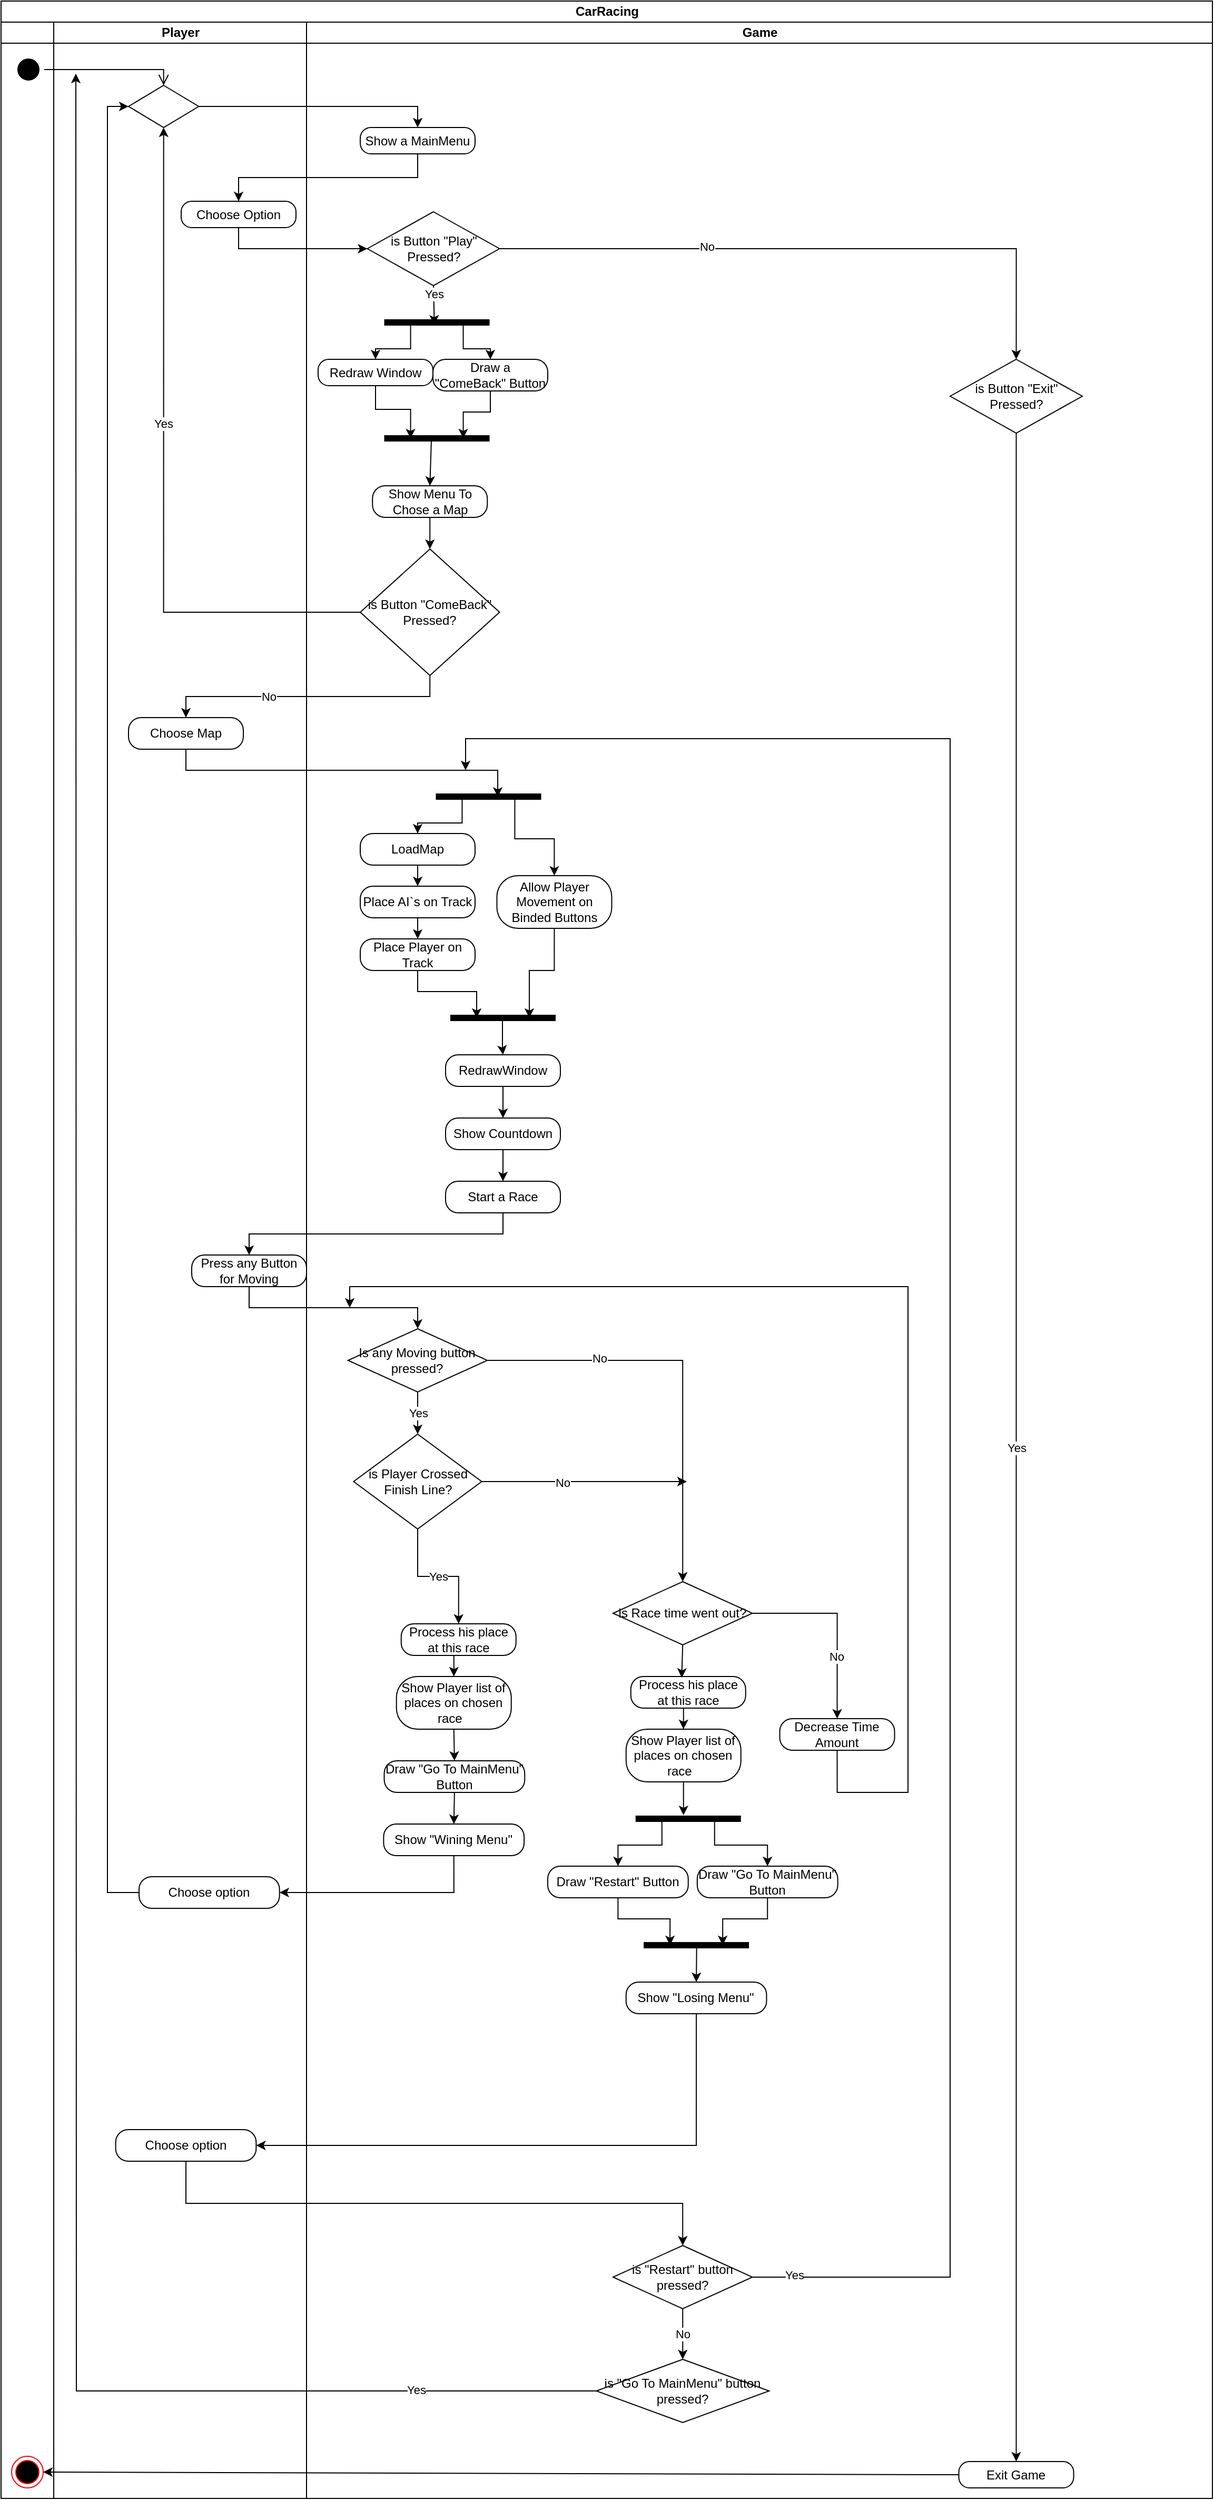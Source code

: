 <mxfile version="22.1.22" type="device">
  <diagram name="Страница — 1" id="J6G2fREbWxx0680CNt4n">
    <mxGraphModel dx="1500" dy="1020" grid="1" gridSize="10" guides="1" tooltips="1" connect="1" arrows="1" fold="1" page="1" pageScale="1" pageWidth="827" pageHeight="1169" math="0" shadow="0">
      <root>
        <mxCell id="0" />
        <mxCell id="1" parent="0" />
        <mxCell id="FTJp6IoLAarafYnfe9E8-1" value="CarRacing" style="swimlane;childLayout=stackLayout;resizeParent=1;resizeParentMax=0;startSize=20;html=1;" vertex="1" parent="1">
          <mxGeometry x="199" y="40" width="1150" height="2370" as="geometry" />
        </mxCell>
        <mxCell id="FTJp6IoLAarafYnfe9E8-5" value="" style="swimlane;startSize=20;" vertex="1" parent="FTJp6IoLAarafYnfe9E8-1">
          <mxGeometry y="20" width="50" height="2350" as="geometry" />
        </mxCell>
        <mxCell id="FTJp6IoLAarafYnfe9E8-6" value="" style="ellipse;html=1;shape=startState;fillColor=#000000;strokeColor=#FFFFFF;" vertex="1" parent="FTJp6IoLAarafYnfe9E8-5">
          <mxGeometry x="11.0" y="30" width="30" height="30" as="geometry" />
        </mxCell>
        <mxCell id="FTJp6IoLAarafYnfe9E8-8" value="" style="ellipse;html=1;shape=endState;fillColor=#000000;strokeColor=#ff0000;" vertex="1" parent="FTJp6IoLAarafYnfe9E8-5">
          <mxGeometry x="10.0" y="2310" width="30" height="30" as="geometry" />
        </mxCell>
        <mxCell id="FTJp6IoLAarafYnfe9E8-2" value="Player" style="swimlane;startSize=20;html=1;" vertex="1" parent="FTJp6IoLAarafYnfe9E8-1">
          <mxGeometry x="50" y="20" width="240" height="2350" as="geometry" />
        </mxCell>
        <mxCell id="FTJp6IoLAarafYnfe9E8-11" value="Choose Option" style="rounded=1;whiteSpace=wrap;html=1;arcSize=40;fontColor=#000000;fillColor=#FFFFFF;strokeColor=#000000;" vertex="1" parent="FTJp6IoLAarafYnfe9E8-2">
          <mxGeometry x="121.0" y="170" width="109" height="25" as="geometry" />
        </mxCell>
        <mxCell id="FTJp6IoLAarafYnfe9E8-26" value="Choose Map" style="rounded=1;whiteSpace=wrap;html=1;arcSize=40;fontColor=#000000;fillColor=#FFFFFF;strokeColor=#000000;" vertex="1" parent="FTJp6IoLAarafYnfe9E8-2">
          <mxGeometry x="71.0" y="660" width="109" height="30" as="geometry" />
        </mxCell>
        <mxCell id="FTJp6IoLAarafYnfe9E8-70" value="Press any Button for Moving" style="rounded=1;whiteSpace=wrap;html=1;arcSize=40;fontColor=#000000;fillColor=#FFFFFF;strokeColor=#000000;" vertex="1" parent="FTJp6IoLAarafYnfe9E8-2">
          <mxGeometry x="131" y="1170" width="109" height="30" as="geometry" />
        </mxCell>
        <mxCell id="FTJp6IoLAarafYnfe9E8-126" style="edgeStyle=orthogonalEdgeStyle;rounded=0;orthogonalLoop=1;jettySize=auto;html=1;exitX=0;exitY=0.5;exitDx=0;exitDy=0;entryX=0;entryY=0.5;entryDx=0;entryDy=0;" edge="1" parent="FTJp6IoLAarafYnfe9E8-2" source="FTJp6IoLAarafYnfe9E8-109" target="FTJp6IoLAarafYnfe9E8-127">
          <mxGeometry relative="1" as="geometry">
            <mxPoint x="31" y="50" as="targetPoint" />
          </mxGeometry>
        </mxCell>
        <mxCell id="FTJp6IoLAarafYnfe9E8-109" value="Choose option" style="rounded=1;whiteSpace=wrap;html=1;arcSize=40;fontColor=#000000;fillColor=#FFFFFF;strokeColor=#000000;" vertex="1" parent="FTJp6IoLAarafYnfe9E8-2">
          <mxGeometry x="81" y="1760" width="133.37" height="30" as="geometry" />
        </mxCell>
        <mxCell id="FTJp6IoLAarafYnfe9E8-127" value="" style="rhombus;whiteSpace=wrap;html=1;fontColor=#000000;fillColor=#FFFFFF;strokeColor=#000000;" vertex="1" parent="FTJp6IoLAarafYnfe9E8-2">
          <mxGeometry x="71" y="60" width="66.69" height="40" as="geometry" />
        </mxCell>
        <mxCell id="FTJp6IoLAarafYnfe9E8-131" value="Choose option" style="rounded=1;whiteSpace=wrap;html=1;arcSize=40;fontColor=#000000;fillColor=#FFFFFF;strokeColor=#000000;" vertex="1" parent="FTJp6IoLAarafYnfe9E8-2">
          <mxGeometry x="58.81" y="2000" width="133.37" height="30" as="geometry" />
        </mxCell>
        <mxCell id="FTJp6IoLAarafYnfe9E8-7" value="" style="edgeStyle=orthogonalEdgeStyle;html=1;verticalAlign=bottom;endArrow=open;endSize=8;strokeColor=#000000;rounded=0;entryX=0.5;entryY=0;entryDx=0;entryDy=0;" edge="1" source="FTJp6IoLAarafYnfe9E8-6" parent="FTJp6IoLAarafYnfe9E8-1" target="FTJp6IoLAarafYnfe9E8-127">
          <mxGeometry relative="1" as="geometry">
            <mxPoint x="121" y="65" as="targetPoint" />
          </mxGeometry>
        </mxCell>
        <mxCell id="FTJp6IoLAarafYnfe9E8-12" style="edgeStyle=orthogonalEdgeStyle;rounded=0;orthogonalLoop=1;jettySize=auto;html=1;exitX=0.5;exitY=1;exitDx=0;exitDy=0;entryX=0.5;entryY=0;entryDx=0;entryDy=0;" edge="1" parent="FTJp6IoLAarafYnfe9E8-1" source="FTJp6IoLAarafYnfe9E8-9" target="FTJp6IoLAarafYnfe9E8-11">
          <mxGeometry relative="1" as="geometry" />
        </mxCell>
        <mxCell id="FTJp6IoLAarafYnfe9E8-13" style="edgeStyle=orthogonalEdgeStyle;rounded=0;orthogonalLoop=1;jettySize=auto;html=1;exitX=0.5;exitY=1;exitDx=0;exitDy=0;" edge="1" parent="FTJp6IoLAarafYnfe9E8-1" source="FTJp6IoLAarafYnfe9E8-11" target="FTJp6IoLAarafYnfe9E8-14">
          <mxGeometry relative="1" as="geometry">
            <mxPoint x="175.484" y="230" as="targetPoint" />
          </mxGeometry>
        </mxCell>
        <mxCell id="FTJp6IoLAarafYnfe9E8-32" value="No" style="edgeStyle=orthogonalEdgeStyle;rounded=0;orthogonalLoop=1;jettySize=auto;html=1;exitX=0.5;exitY=1;exitDx=0;exitDy=0;entryX=0.5;entryY=0;entryDx=0;entryDy=0;" edge="1" parent="FTJp6IoLAarafYnfe9E8-1" source="FTJp6IoLAarafYnfe9E8-31" target="FTJp6IoLAarafYnfe9E8-26">
          <mxGeometry x="0.274" relative="1" as="geometry">
            <mxPoint as="offset" />
          </mxGeometry>
        </mxCell>
        <mxCell id="FTJp6IoLAarafYnfe9E8-45" style="edgeStyle=orthogonalEdgeStyle;rounded=0;orthogonalLoop=1;jettySize=auto;html=1;exitX=0.5;exitY=1;exitDx=0;exitDy=0;entryX=0.588;entryY=0.514;entryDx=0;entryDy=0;entryPerimeter=0;" edge="1" parent="FTJp6IoLAarafYnfe9E8-1" source="FTJp6IoLAarafYnfe9E8-26" target="FTJp6IoLAarafYnfe9E8-57">
          <mxGeometry relative="1" as="geometry">
            <mxPoint x="441" y="750" as="targetPoint" />
          </mxGeometry>
        </mxCell>
        <mxCell id="FTJp6IoLAarafYnfe9E8-69" style="edgeStyle=orthogonalEdgeStyle;rounded=0;orthogonalLoop=1;jettySize=auto;html=1;exitX=0.5;exitY=1;exitDx=0;exitDy=0;entryX=0.5;entryY=0;entryDx=0;entryDy=0;" edge="1" parent="FTJp6IoLAarafYnfe9E8-1" source="FTJp6IoLAarafYnfe9E8-55" target="FTJp6IoLAarafYnfe9E8-70">
          <mxGeometry relative="1" as="geometry">
            <mxPoint x="121.0" y="1190" as="targetPoint" />
          </mxGeometry>
        </mxCell>
        <mxCell id="FTJp6IoLAarafYnfe9E8-71" style="edgeStyle=orthogonalEdgeStyle;rounded=0;orthogonalLoop=1;jettySize=auto;html=1;exitX=0.5;exitY=1;exitDx=0;exitDy=0;entryX=0.5;entryY=0;entryDx=0;entryDy=0;" edge="1" parent="FTJp6IoLAarafYnfe9E8-1" source="FTJp6IoLAarafYnfe9E8-70" target="FTJp6IoLAarafYnfe9E8-72">
          <mxGeometry relative="1" as="geometry">
            <mxPoint x="501" y="1260" as="targetPoint" />
          </mxGeometry>
        </mxCell>
        <mxCell id="FTJp6IoLAarafYnfe9E8-3" value="Game" style="swimlane;startSize=20;html=1;" vertex="1" parent="FTJp6IoLAarafYnfe9E8-1">
          <mxGeometry x="290" y="20" width="860" height="2350" as="geometry" />
        </mxCell>
        <mxCell id="FTJp6IoLAarafYnfe9E8-9" value="Show a MainMenu" style="rounded=1;whiteSpace=wrap;html=1;arcSize=40;fontColor=#000000;fillColor=#FFFFFF;strokeColor=#000000;" vertex="1" parent="FTJp6IoLAarafYnfe9E8-3">
          <mxGeometry x="51" y="100" width="109" height="25" as="geometry" />
        </mxCell>
        <mxCell id="FTJp6IoLAarafYnfe9E8-20" style="edgeStyle=orthogonalEdgeStyle;rounded=0;orthogonalLoop=1;jettySize=auto;html=1;exitX=1;exitY=0.5;exitDx=0;exitDy=0;entryX=0.5;entryY=0;entryDx=0;entryDy=0;" edge="1" parent="FTJp6IoLAarafYnfe9E8-3" source="FTJp6IoLAarafYnfe9E8-14" target="FTJp6IoLAarafYnfe9E8-18">
          <mxGeometry relative="1" as="geometry" />
        </mxCell>
        <mxCell id="FTJp6IoLAarafYnfe9E8-21" value="No" style="edgeLabel;html=1;align=center;verticalAlign=middle;resizable=0;points=[];" vertex="1" connectable="0" parent="FTJp6IoLAarafYnfe9E8-20">
          <mxGeometry x="-0.34" y="2" relative="1" as="geometry">
            <mxPoint as="offset" />
          </mxGeometry>
        </mxCell>
        <mxCell id="FTJp6IoLAarafYnfe9E8-22" style="edgeStyle=orthogonalEdgeStyle;rounded=0;orthogonalLoop=1;jettySize=auto;html=1;exitX=0.5;exitY=1;exitDx=0;exitDy=0;entryX=0.476;entryY=0.708;entryDx=0;entryDy=0;entryPerimeter=0;" edge="1" parent="FTJp6IoLAarafYnfe9E8-3" source="FTJp6IoLAarafYnfe9E8-14" target="FTJp6IoLAarafYnfe9E8-35">
          <mxGeometry relative="1" as="geometry">
            <mxPoint x="123.615" y="300.0" as="targetPoint" />
          </mxGeometry>
        </mxCell>
        <mxCell id="FTJp6IoLAarafYnfe9E8-37" value="Yes" style="edgeLabel;html=1;align=center;verticalAlign=middle;resizable=0;points=[];" vertex="1" connectable="0" parent="FTJp6IoLAarafYnfe9E8-22">
          <mxGeometry x="-0.528" y="-1" relative="1" as="geometry">
            <mxPoint as="offset" />
          </mxGeometry>
        </mxCell>
        <mxCell id="FTJp6IoLAarafYnfe9E8-14" value="is Button &quot;Play&quot; Pressed?" style="rhombus;whiteSpace=wrap;html=1;fontColor=#000000;fillColor=#FFFFFF;strokeColor=#000000;" vertex="1" parent="FTJp6IoLAarafYnfe9E8-3">
          <mxGeometry x="57.74" y="180" width="125.52" height="70" as="geometry" />
        </mxCell>
        <mxCell id="FTJp6IoLAarafYnfe9E8-19" value="Yes" style="edgeStyle=orthogonalEdgeStyle;rounded=0;orthogonalLoop=1;jettySize=auto;html=1;exitX=0.5;exitY=1;exitDx=0;exitDy=0;entryX=0.5;entryY=0;entryDx=0;entryDy=0;" edge="1" parent="FTJp6IoLAarafYnfe9E8-3" source="FTJp6IoLAarafYnfe9E8-18" target="FTJp6IoLAarafYnfe9E8-15">
          <mxGeometry relative="1" as="geometry" />
        </mxCell>
        <mxCell id="FTJp6IoLAarafYnfe9E8-18" value="is Button &quot;Exit&quot; Pressed?" style="rhombus;whiteSpace=wrap;html=1;fontColor=#000000;fillColor=#FFFFFF;strokeColor=#000000;" vertex="1" parent="FTJp6IoLAarafYnfe9E8-3">
          <mxGeometry x="611" y="320" width="125.52" height="70" as="geometry" />
        </mxCell>
        <mxCell id="FTJp6IoLAarafYnfe9E8-23" value="Redraw Window" style="rounded=1;whiteSpace=wrap;html=1;arcSize=40;fontColor=#000000;fillColor=#FFFFFF;strokeColor=#000000;" vertex="1" parent="FTJp6IoLAarafYnfe9E8-3">
          <mxGeometry x="11.0" y="320" width="109" height="25" as="geometry" />
        </mxCell>
        <mxCell id="FTJp6IoLAarafYnfe9E8-24" value="Show Menu To Chose a Map" style="rounded=1;whiteSpace=wrap;html=1;arcSize=40;fontColor=#000000;fillColor=#FFFFFF;strokeColor=#000000;" vertex="1" parent="FTJp6IoLAarafYnfe9E8-3">
          <mxGeometry x="62.63" y="440" width="109" height="30" as="geometry" />
        </mxCell>
        <mxCell id="FTJp6IoLAarafYnfe9E8-27" value="Draw a &quot;ComeBack&quot; Button" style="rounded=1;whiteSpace=wrap;html=1;arcSize=40;fontColor=#000000;fillColor=#FFFFFF;strokeColor=#000000;" vertex="1" parent="FTJp6IoLAarafYnfe9E8-3">
          <mxGeometry x="120" y="320" width="109" height="30" as="geometry" />
        </mxCell>
        <mxCell id="FTJp6IoLAarafYnfe9E8-39" style="edgeStyle=orthogonalEdgeStyle;rounded=0;orthogonalLoop=1;jettySize=auto;html=1;exitX=0.25;exitY=0.5;exitDx=0;exitDy=0;exitPerimeter=0;entryX=0.5;entryY=0;entryDx=0;entryDy=0;" edge="1" parent="FTJp6IoLAarafYnfe9E8-3" source="FTJp6IoLAarafYnfe9E8-35" target="FTJp6IoLAarafYnfe9E8-23">
          <mxGeometry relative="1" as="geometry" />
        </mxCell>
        <mxCell id="FTJp6IoLAarafYnfe9E8-40" style="edgeStyle=orthogonalEdgeStyle;rounded=0;orthogonalLoop=1;jettySize=auto;html=1;exitX=0.75;exitY=0.5;exitDx=0;exitDy=0;exitPerimeter=0;entryX=0.5;entryY=0;entryDx=0;entryDy=0;" edge="1" parent="FTJp6IoLAarafYnfe9E8-3" source="FTJp6IoLAarafYnfe9E8-35" target="FTJp6IoLAarafYnfe9E8-27">
          <mxGeometry relative="1" as="geometry" />
        </mxCell>
        <mxCell id="FTJp6IoLAarafYnfe9E8-35" value="" style="shape=line;html=1;strokeWidth=6;strokeColor=#000000;" vertex="1" parent="FTJp6IoLAarafYnfe9E8-3">
          <mxGeometry x="73.76" y="280" width="100" height="10" as="geometry" />
        </mxCell>
        <mxCell id="FTJp6IoLAarafYnfe9E8-31" value="is Button &quot;ComeBack&quot; Pressed?" style="rhombus;whiteSpace=wrap;html=1;fontColor=#000000;fillColor=#FFFFFF;strokeColor=#000000;" vertex="1" parent="FTJp6IoLAarafYnfe9E8-3">
          <mxGeometry x="51" y="500" width="132.26" height="120" as="geometry" />
        </mxCell>
        <mxCell id="FTJp6IoLAarafYnfe9E8-30" style="edgeStyle=orthogonalEdgeStyle;rounded=0;orthogonalLoop=1;jettySize=auto;html=1;exitX=0.5;exitY=1;exitDx=0;exitDy=0;entryX=0.5;entryY=0;entryDx=0;entryDy=0;" edge="1" parent="FTJp6IoLAarafYnfe9E8-3" source="FTJp6IoLAarafYnfe9E8-24" target="FTJp6IoLAarafYnfe9E8-31">
          <mxGeometry relative="1" as="geometry" />
        </mxCell>
        <mxCell id="FTJp6IoLAarafYnfe9E8-38" value="" style="shape=line;html=1;strokeWidth=6;strokeColor=#000000;" vertex="1" parent="FTJp6IoLAarafYnfe9E8-3">
          <mxGeometry x="73.76" y="390" width="100" height="10" as="geometry" />
        </mxCell>
        <mxCell id="FTJp6IoLAarafYnfe9E8-41" style="edgeStyle=orthogonalEdgeStyle;rounded=0;orthogonalLoop=1;jettySize=auto;html=1;exitX=0.5;exitY=1;exitDx=0;exitDy=0;entryX=0.25;entryY=0.5;entryDx=0;entryDy=0;entryPerimeter=0;" edge="1" parent="FTJp6IoLAarafYnfe9E8-3" source="FTJp6IoLAarafYnfe9E8-23" target="FTJp6IoLAarafYnfe9E8-38">
          <mxGeometry relative="1" as="geometry" />
        </mxCell>
        <mxCell id="FTJp6IoLAarafYnfe9E8-42" style="edgeStyle=orthogonalEdgeStyle;rounded=0;orthogonalLoop=1;jettySize=auto;html=1;exitX=0.5;exitY=1;exitDx=0;exitDy=0;entryX=0.75;entryY=0.5;entryDx=0;entryDy=0;entryPerimeter=0;" edge="1" parent="FTJp6IoLAarafYnfe9E8-3" source="FTJp6IoLAarafYnfe9E8-27" target="FTJp6IoLAarafYnfe9E8-38">
          <mxGeometry relative="1" as="geometry" />
        </mxCell>
        <mxCell id="FTJp6IoLAarafYnfe9E8-44" value="" style="endArrow=classic;html=1;rounded=0;exitX=0.447;exitY=0.8;exitDx=0;exitDy=0;exitPerimeter=0;entryX=0.5;entryY=0;entryDx=0;entryDy=0;" edge="1" parent="FTJp6IoLAarafYnfe9E8-3" source="FTJp6IoLAarafYnfe9E8-38" target="FTJp6IoLAarafYnfe9E8-24">
          <mxGeometry width="50" height="50" relative="1" as="geometry">
            <mxPoint x="61" y="510" as="sourcePoint" />
            <mxPoint x="111" y="460" as="targetPoint" />
          </mxGeometry>
        </mxCell>
        <mxCell id="FTJp6IoLAarafYnfe9E8-48" style="edgeStyle=orthogonalEdgeStyle;rounded=0;orthogonalLoop=1;jettySize=auto;html=1;exitX=0.5;exitY=1;exitDx=0;exitDy=0;entryX=0.5;entryY=0;entryDx=0;entryDy=0;" edge="1" parent="FTJp6IoLAarafYnfe9E8-3" source="FTJp6IoLAarafYnfe9E8-46" target="FTJp6IoLAarafYnfe9E8-49">
          <mxGeometry relative="1" as="geometry" />
        </mxCell>
        <mxCell id="FTJp6IoLAarafYnfe9E8-46" value="LoadMap" style="rounded=1;whiteSpace=wrap;html=1;arcSize=40;fontColor=#000000;fillColor=#FFFFFF;strokeColor=#000000;" vertex="1" parent="FTJp6IoLAarafYnfe9E8-3">
          <mxGeometry x="51.0" y="770" width="109" height="30" as="geometry" />
        </mxCell>
        <mxCell id="FTJp6IoLAarafYnfe9E8-66" style="edgeStyle=orthogonalEdgeStyle;rounded=0;orthogonalLoop=1;jettySize=auto;html=1;exitX=0.5;exitY=1;exitDx=0;exitDy=0;entryX=0.5;entryY=0;entryDx=0;entryDy=0;" edge="1" parent="FTJp6IoLAarafYnfe9E8-3" source="FTJp6IoLAarafYnfe9E8-47" target="FTJp6IoLAarafYnfe9E8-65">
          <mxGeometry relative="1" as="geometry" />
        </mxCell>
        <mxCell id="FTJp6IoLAarafYnfe9E8-47" value="RedrawWindow" style="rounded=1;whiteSpace=wrap;html=1;arcSize=40;fontColor=#000000;fillColor=#FFFFFF;strokeColor=#000000;" vertex="1" parent="FTJp6IoLAarafYnfe9E8-3">
          <mxGeometry x="132.0" y="980" width="109" height="30" as="geometry" />
        </mxCell>
        <mxCell id="FTJp6IoLAarafYnfe9E8-51" style="edgeStyle=orthogonalEdgeStyle;rounded=0;orthogonalLoop=1;jettySize=auto;html=1;exitX=0.5;exitY=1;exitDx=0;exitDy=0;entryX=0.5;entryY=0;entryDx=0;entryDy=0;" edge="1" parent="FTJp6IoLAarafYnfe9E8-3" source="FTJp6IoLAarafYnfe9E8-49" target="FTJp6IoLAarafYnfe9E8-50">
          <mxGeometry relative="1" as="geometry" />
        </mxCell>
        <mxCell id="FTJp6IoLAarafYnfe9E8-49" value="Place AI`s on Track" style="rounded=1;whiteSpace=wrap;html=1;arcSize=40;fontColor=#000000;fillColor=#FFFFFF;strokeColor=#000000;" vertex="1" parent="FTJp6IoLAarafYnfe9E8-3">
          <mxGeometry x="51.0" y="820" width="109" height="30" as="geometry" />
        </mxCell>
        <mxCell id="FTJp6IoLAarafYnfe9E8-50" value="Place Player on Track" style="rounded=1;whiteSpace=wrap;html=1;arcSize=40;fontColor=#000000;fillColor=#FFFFFF;strokeColor=#000000;" vertex="1" parent="FTJp6IoLAarafYnfe9E8-3">
          <mxGeometry x="51.0" y="870" width="109" height="30" as="geometry" />
        </mxCell>
        <mxCell id="FTJp6IoLAarafYnfe9E8-52" value="Allow Player Movement on Binded Buttons" style="rounded=1;whiteSpace=wrap;html=1;arcSize=40;fontColor=#000000;fillColor=#FFFFFF;strokeColor=#000000;" vertex="1" parent="FTJp6IoLAarafYnfe9E8-3">
          <mxGeometry x="180.74" y="810" width="109" height="50" as="geometry" />
        </mxCell>
        <mxCell id="FTJp6IoLAarafYnfe9E8-15" value="Exit Game" style="rounded=1;whiteSpace=wrap;html=1;arcSize=40;fontColor=#000000;fillColor=#FFFFFF;strokeColor=#000000;" vertex="1" parent="FTJp6IoLAarafYnfe9E8-3">
          <mxGeometry x="619.26" y="2315" width="109" height="25" as="geometry" />
        </mxCell>
        <mxCell id="FTJp6IoLAarafYnfe9E8-55" value="Start a Race" style="rounded=1;whiteSpace=wrap;html=1;arcSize=40;fontColor=#000000;fillColor=#FFFFFF;strokeColor=#000000;" vertex="1" parent="FTJp6IoLAarafYnfe9E8-3">
          <mxGeometry x="132" y="1100" width="109" height="30" as="geometry" />
        </mxCell>
        <mxCell id="FTJp6IoLAarafYnfe9E8-60" style="edgeStyle=orthogonalEdgeStyle;rounded=0;orthogonalLoop=1;jettySize=auto;html=1;exitX=0.75;exitY=0.5;exitDx=0;exitDy=0;exitPerimeter=0;entryX=0.5;entryY=0;entryDx=0;entryDy=0;" edge="1" parent="FTJp6IoLAarafYnfe9E8-3" source="FTJp6IoLAarafYnfe9E8-57" target="FTJp6IoLAarafYnfe9E8-52">
          <mxGeometry relative="1" as="geometry" />
        </mxCell>
        <mxCell id="FTJp6IoLAarafYnfe9E8-61" style="edgeStyle=orthogonalEdgeStyle;rounded=0;orthogonalLoop=1;jettySize=auto;html=1;exitX=0.25;exitY=0.5;exitDx=0;exitDy=0;exitPerimeter=0;entryX=0.5;entryY=0;entryDx=0;entryDy=0;" edge="1" parent="FTJp6IoLAarafYnfe9E8-3" source="FTJp6IoLAarafYnfe9E8-57" target="FTJp6IoLAarafYnfe9E8-46">
          <mxGeometry relative="1" as="geometry" />
        </mxCell>
        <mxCell id="FTJp6IoLAarafYnfe9E8-57" value="" style="shape=line;html=1;strokeWidth=6;strokeColor=#000000;" vertex="1" parent="FTJp6IoLAarafYnfe9E8-3">
          <mxGeometry x="122.74" y="730" width="100" height="10" as="geometry" />
        </mxCell>
        <mxCell id="FTJp6IoLAarafYnfe9E8-62" style="edgeStyle=orthogonalEdgeStyle;rounded=0;orthogonalLoop=1;jettySize=auto;html=1;exitX=0.25;exitY=0.5;exitDx=0;exitDy=0;exitPerimeter=0;entryX=0.5;entryY=0;entryDx=0;entryDy=0;" edge="1" parent="FTJp6IoLAarafYnfe9E8-3" source="FTJp6IoLAarafYnfe9E8-58" target="FTJp6IoLAarafYnfe9E8-47">
          <mxGeometry relative="1" as="geometry">
            <Array as="points">
              <mxPoint x="186" y="945" />
              <mxPoint x="186" y="975" />
            </Array>
          </mxGeometry>
        </mxCell>
        <mxCell id="FTJp6IoLAarafYnfe9E8-58" value="" style="shape=line;html=1;strokeWidth=6;strokeColor=#000000;" vertex="1" parent="FTJp6IoLAarafYnfe9E8-3">
          <mxGeometry x="136.5" y="940" width="100" height="10" as="geometry" />
        </mxCell>
        <mxCell id="FTJp6IoLAarafYnfe9E8-63" style="edgeStyle=orthogonalEdgeStyle;rounded=0;orthogonalLoop=1;jettySize=auto;html=1;exitX=0.5;exitY=1;exitDx=0;exitDy=0;entryX=0.75;entryY=0.5;entryDx=0;entryDy=0;entryPerimeter=0;" edge="1" parent="FTJp6IoLAarafYnfe9E8-3" source="FTJp6IoLAarafYnfe9E8-52" target="FTJp6IoLAarafYnfe9E8-58">
          <mxGeometry relative="1" as="geometry" />
        </mxCell>
        <mxCell id="FTJp6IoLAarafYnfe9E8-64" style="edgeStyle=orthogonalEdgeStyle;rounded=0;orthogonalLoop=1;jettySize=auto;html=1;exitX=0.5;exitY=1;exitDx=0;exitDy=0;entryX=0.25;entryY=0.5;entryDx=0;entryDy=0;entryPerimeter=0;" edge="1" parent="FTJp6IoLAarafYnfe9E8-3" source="FTJp6IoLAarafYnfe9E8-50" target="FTJp6IoLAarafYnfe9E8-58">
          <mxGeometry relative="1" as="geometry" />
        </mxCell>
        <mxCell id="FTJp6IoLAarafYnfe9E8-67" style="edgeStyle=orthogonalEdgeStyle;rounded=0;orthogonalLoop=1;jettySize=auto;html=1;exitX=0.5;exitY=1;exitDx=0;exitDy=0;entryX=0.5;entryY=0;entryDx=0;entryDy=0;" edge="1" parent="FTJp6IoLAarafYnfe9E8-3" source="FTJp6IoLAarafYnfe9E8-65" target="FTJp6IoLAarafYnfe9E8-55">
          <mxGeometry relative="1" as="geometry" />
        </mxCell>
        <mxCell id="FTJp6IoLAarafYnfe9E8-65" value="Show Countdown" style="rounded=1;whiteSpace=wrap;html=1;arcSize=40;fontColor=#000000;fillColor=#FFFFFF;strokeColor=#000000;" vertex="1" parent="FTJp6IoLAarafYnfe9E8-3">
          <mxGeometry x="132.0" y="1040" width="109" height="30" as="geometry" />
        </mxCell>
        <mxCell id="FTJp6IoLAarafYnfe9E8-73" style="edgeStyle=orthogonalEdgeStyle;rounded=0;orthogonalLoop=1;jettySize=auto;html=1;exitX=1;exitY=0.5;exitDx=0;exitDy=0;entryX=0.5;entryY=0;entryDx=0;entryDy=0;" edge="1" parent="FTJp6IoLAarafYnfe9E8-3" source="FTJp6IoLAarafYnfe9E8-72" target="FTJp6IoLAarafYnfe9E8-74">
          <mxGeometry relative="1" as="geometry">
            <mxPoint x="311" y="1310" as="targetPoint" />
          </mxGeometry>
        </mxCell>
        <mxCell id="FTJp6IoLAarafYnfe9E8-80" value="No" style="edgeLabel;html=1;align=center;verticalAlign=middle;resizable=0;points=[];" vertex="1" connectable="0" parent="FTJp6IoLAarafYnfe9E8-73">
          <mxGeometry x="-0.462" y="2" relative="1" as="geometry">
            <mxPoint as="offset" />
          </mxGeometry>
        </mxCell>
        <mxCell id="FTJp6IoLAarafYnfe9E8-82" value="Yes" style="edgeStyle=orthogonalEdgeStyle;rounded=0;orthogonalLoop=1;jettySize=auto;html=1;exitX=0.5;exitY=1;exitDx=0;exitDy=0;entryX=0.5;entryY=0;entryDx=0;entryDy=0;" edge="1" parent="FTJp6IoLAarafYnfe9E8-3" source="FTJp6IoLAarafYnfe9E8-72" target="FTJp6IoLAarafYnfe9E8-81">
          <mxGeometry relative="1" as="geometry" />
        </mxCell>
        <mxCell id="FTJp6IoLAarafYnfe9E8-72" value="Is any Moving button pressed?" style="rhombus;whiteSpace=wrap;html=1;fontColor=#000000;fillColor=#FFFFFF;strokeColor=#000000;" vertex="1" parent="FTJp6IoLAarafYnfe9E8-3">
          <mxGeometry x="39.37" y="1240" width="132.26" height="60" as="geometry" />
        </mxCell>
        <mxCell id="FTJp6IoLAarafYnfe9E8-75" style="edgeStyle=orthogonalEdgeStyle;rounded=0;orthogonalLoop=1;jettySize=auto;html=1;exitX=1;exitY=0.5;exitDx=0;exitDy=0;entryX=0.5;entryY=0;entryDx=0;entryDy=0;" edge="1" parent="FTJp6IoLAarafYnfe9E8-3" source="FTJp6IoLAarafYnfe9E8-74" target="FTJp6IoLAarafYnfe9E8-68">
          <mxGeometry relative="1" as="geometry" />
        </mxCell>
        <mxCell id="FTJp6IoLAarafYnfe9E8-77" value="No" style="edgeLabel;html=1;align=center;verticalAlign=middle;resizable=0;points=[];" vertex="1" connectable="0" parent="FTJp6IoLAarafYnfe9E8-75">
          <mxGeometry x="0.344" y="-1" relative="1" as="geometry">
            <mxPoint as="offset" />
          </mxGeometry>
        </mxCell>
        <mxCell id="FTJp6IoLAarafYnfe9E8-74" value="is Race time went out?" style="rhombus;whiteSpace=wrap;html=1;fontColor=#000000;fillColor=#FFFFFF;strokeColor=#000000;" vertex="1" parent="FTJp6IoLAarafYnfe9E8-3">
          <mxGeometry x="291" y="1480" width="132.26" height="60" as="geometry" />
        </mxCell>
        <mxCell id="FTJp6IoLAarafYnfe9E8-76" style="edgeStyle=orthogonalEdgeStyle;rounded=0;orthogonalLoop=1;jettySize=auto;html=1;exitX=0.5;exitY=1;exitDx=0;exitDy=0;" edge="1" parent="FTJp6IoLAarafYnfe9E8-3" source="FTJp6IoLAarafYnfe9E8-68">
          <mxGeometry relative="1" as="geometry">
            <mxPoint x="41" y="1220" as="targetPoint" />
            <Array as="points">
              <mxPoint x="504" y="1680" />
              <mxPoint x="571" y="1680" />
              <mxPoint x="571" y="1200" />
              <mxPoint x="41" y="1200" />
            </Array>
          </mxGeometry>
        </mxCell>
        <mxCell id="FTJp6IoLAarafYnfe9E8-68" value="Decrease Time Amount" style="rounded=1;whiteSpace=wrap;html=1;arcSize=40;fontColor=#000000;fillColor=#FFFFFF;strokeColor=#000000;" vertex="1" parent="FTJp6IoLAarafYnfe9E8-3">
          <mxGeometry x="449.26" y="1610" width="109" height="30" as="geometry" />
        </mxCell>
        <mxCell id="FTJp6IoLAarafYnfe9E8-78" value="Show &quot;Losing Menu&quot;" style="rounded=1;whiteSpace=wrap;html=1;arcSize=40;fontColor=#000000;fillColor=#FFFFFF;strokeColor=#000000;" vertex="1" parent="FTJp6IoLAarafYnfe9E8-3">
          <mxGeometry x="303.36" y="1860" width="133.37" height="30" as="geometry" />
        </mxCell>
        <mxCell id="FTJp6IoLAarafYnfe9E8-83" style="edgeStyle=orthogonalEdgeStyle;rounded=0;orthogonalLoop=1;jettySize=auto;html=1;exitX=1;exitY=0.5;exitDx=0;exitDy=0;" edge="1" parent="FTJp6IoLAarafYnfe9E8-3" source="FTJp6IoLAarafYnfe9E8-81">
          <mxGeometry relative="1" as="geometry">
            <mxPoint x="361" y="1385" as="targetPoint" />
          </mxGeometry>
        </mxCell>
        <mxCell id="FTJp6IoLAarafYnfe9E8-84" value="No" style="edgeLabel;html=1;align=center;verticalAlign=middle;resizable=0;points=[];" vertex="1" connectable="0" parent="FTJp6IoLAarafYnfe9E8-83">
          <mxGeometry x="-0.22" y="-1" relative="1" as="geometry">
            <mxPoint as="offset" />
          </mxGeometry>
        </mxCell>
        <mxCell id="FTJp6IoLAarafYnfe9E8-86" value="Yes" style="edgeStyle=orthogonalEdgeStyle;rounded=0;orthogonalLoop=1;jettySize=auto;html=1;exitX=0.5;exitY=1;exitDx=0;exitDy=0;entryX=0.5;entryY=0;entryDx=0;entryDy=0;" edge="1" parent="FTJp6IoLAarafYnfe9E8-3" source="FTJp6IoLAarafYnfe9E8-81" target="FTJp6IoLAarafYnfe9E8-85">
          <mxGeometry relative="1" as="geometry" />
        </mxCell>
        <mxCell id="FTJp6IoLAarafYnfe9E8-81" value="is Player Crossed Finish Line?" style="rhombus;whiteSpace=wrap;html=1;fontColor=#000000;fillColor=#FFFFFF;strokeColor=#000000;" vertex="1" parent="FTJp6IoLAarafYnfe9E8-3">
          <mxGeometry x="44.69" y="1340" width="121.63" height="90" as="geometry" />
        </mxCell>
        <mxCell id="FTJp6IoLAarafYnfe9E8-100" style="edgeStyle=orthogonalEdgeStyle;rounded=0;orthogonalLoop=1;jettySize=auto;html=1;exitX=0.5;exitY=1;exitDx=0;exitDy=0;entryX=0.5;entryY=0;entryDx=0;entryDy=0;" edge="1" parent="FTJp6IoLAarafYnfe9E8-3" source="FTJp6IoLAarafYnfe9E8-85" target="FTJp6IoLAarafYnfe9E8-98">
          <mxGeometry relative="1" as="geometry" />
        </mxCell>
        <mxCell id="FTJp6IoLAarafYnfe9E8-85" value="Process his place at this race" style="rounded=1;whiteSpace=wrap;html=1;arcSize=40;fontColor=#000000;fillColor=#FFFFFF;strokeColor=#000000;" vertex="1" parent="FTJp6IoLAarafYnfe9E8-3">
          <mxGeometry x="89.87" y="1520" width="109" height="30" as="geometry" />
        </mxCell>
        <mxCell id="FTJp6IoLAarafYnfe9E8-125" style="edgeStyle=orthogonalEdgeStyle;rounded=0;orthogonalLoop=1;jettySize=auto;html=1;exitX=0.5;exitY=1;exitDx=0;exitDy=0;entryX=0.5;entryY=0;entryDx=0;entryDy=0;" edge="1" parent="FTJp6IoLAarafYnfe9E8-3" source="FTJp6IoLAarafYnfe9E8-96" target="FTJp6IoLAarafYnfe9E8-107">
          <mxGeometry relative="1" as="geometry" />
        </mxCell>
        <mxCell id="FTJp6IoLAarafYnfe9E8-96" value="Draw &quot;Go To MainMenu&quot; Button" style="rounded=1;whiteSpace=wrap;html=1;arcSize=40;fontColor=#000000;fillColor=#FFFFFF;strokeColor=#000000;" vertex="1" parent="FTJp6IoLAarafYnfe9E8-3">
          <mxGeometry x="73.76" y="1650" width="133.37" height="30" as="geometry" />
        </mxCell>
        <mxCell id="FTJp6IoLAarafYnfe9E8-124" style="edgeStyle=orthogonalEdgeStyle;rounded=0;orthogonalLoop=1;jettySize=auto;html=1;exitX=0.5;exitY=1;exitDx=0;exitDy=0;entryX=0.5;entryY=0;entryDx=0;entryDy=0;" edge="1" parent="FTJp6IoLAarafYnfe9E8-3" source="FTJp6IoLAarafYnfe9E8-98" target="FTJp6IoLAarafYnfe9E8-96">
          <mxGeometry relative="1" as="geometry" />
        </mxCell>
        <mxCell id="FTJp6IoLAarafYnfe9E8-98" value="Show Player list of places on chosen race&amp;nbsp;&amp;nbsp;" style="rounded=1;whiteSpace=wrap;html=1;arcSize=40;fontColor=#000000;fillColor=#FFFFFF;strokeColor=#000000;" vertex="1" parent="FTJp6IoLAarafYnfe9E8-3">
          <mxGeometry x="85.37" y="1570" width="109" height="50" as="geometry" />
        </mxCell>
        <mxCell id="FTJp6IoLAarafYnfe9E8-107" value="Show &quot;Wining Menu&quot;" style="rounded=1;whiteSpace=wrap;html=1;arcSize=40;fontColor=#000000;fillColor=#FFFFFF;strokeColor=#000000;" vertex="1" parent="FTJp6IoLAarafYnfe9E8-3">
          <mxGeometry x="73.18" y="1710" width="133.37" height="30" as="geometry" />
        </mxCell>
        <mxCell id="FTJp6IoLAarafYnfe9E8-112" value="Process his place at this race" style="rounded=1;whiteSpace=wrap;html=1;arcSize=40;fontColor=#000000;fillColor=#FFFFFF;strokeColor=#000000;" vertex="1" parent="FTJp6IoLAarafYnfe9E8-3">
          <mxGeometry x="307.87" y="1570" width="109" height="30" as="geometry" />
        </mxCell>
        <mxCell id="FTJp6IoLAarafYnfe9E8-115" value="" style="shape=line;html=1;strokeWidth=6;strokeColor=#000000;" vertex="1" parent="FTJp6IoLAarafYnfe9E8-3">
          <mxGeometry x="312.37" y="1700" width="100" height="10" as="geometry" />
        </mxCell>
        <mxCell id="FTJp6IoLAarafYnfe9E8-116" value="" style="shape=line;html=1;strokeWidth=6;strokeColor=#000000;" vertex="1" parent="FTJp6IoLAarafYnfe9E8-3">
          <mxGeometry x="320.05" y="1820" width="100" height="10" as="geometry" />
        </mxCell>
        <mxCell id="FTJp6IoLAarafYnfe9E8-117" value="Draw &quot;Go To MainMenu&quot; Button" style="rounded=1;whiteSpace=wrap;html=1;arcSize=40;fontColor=#000000;fillColor=#FFFFFF;strokeColor=#000000;" vertex="1" parent="FTJp6IoLAarafYnfe9E8-3">
          <mxGeometry x="370.93" y="1750" width="133.37" height="30" as="geometry" />
        </mxCell>
        <mxCell id="FTJp6IoLAarafYnfe9E8-114" style="edgeStyle=orthogonalEdgeStyle;rounded=0;orthogonalLoop=1;jettySize=auto;html=1;exitX=0.75;exitY=0.5;exitDx=0;exitDy=0;exitPerimeter=0;entryX=0.5;entryY=0;entryDx=0;entryDy=0;" edge="1" parent="FTJp6IoLAarafYnfe9E8-3" source="FTJp6IoLAarafYnfe9E8-115" target="FTJp6IoLAarafYnfe9E8-117">
          <mxGeometry relative="1" as="geometry" />
        </mxCell>
        <mxCell id="FTJp6IoLAarafYnfe9E8-118" value="Draw &quot;Restart&quot; Button" style="rounded=1;whiteSpace=wrap;html=1;arcSize=40;fontColor=#000000;fillColor=#FFFFFF;strokeColor=#000000;" vertex="1" parent="FTJp6IoLAarafYnfe9E8-3">
          <mxGeometry x="229" y="1750" width="133.37" height="30" as="geometry" />
        </mxCell>
        <mxCell id="FTJp6IoLAarafYnfe9E8-119" value="Show Player list of places on chosen race&amp;nbsp;&amp;nbsp;" style="rounded=1;whiteSpace=wrap;html=1;arcSize=40;fontColor=#000000;fillColor=#FFFFFF;strokeColor=#000000;" vertex="1" parent="FTJp6IoLAarafYnfe9E8-3">
          <mxGeometry x="303.37" y="1620" width="109" height="50" as="geometry" />
        </mxCell>
        <mxCell id="FTJp6IoLAarafYnfe9E8-120" style="edgeStyle=orthogonalEdgeStyle;rounded=0;orthogonalLoop=1;jettySize=auto;html=1;exitX=0.5;exitY=1;exitDx=0;exitDy=0;entryX=0.455;entryY=0.167;entryDx=0;entryDy=0;entryPerimeter=0;" edge="1" parent="FTJp6IoLAarafYnfe9E8-3" source="FTJp6IoLAarafYnfe9E8-119" target="FTJp6IoLAarafYnfe9E8-115">
          <mxGeometry relative="1" as="geometry" />
        </mxCell>
        <mxCell id="FTJp6IoLAarafYnfe9E8-113" style="edgeStyle=orthogonalEdgeStyle;rounded=0;orthogonalLoop=1;jettySize=auto;html=1;exitX=0.25;exitY=0.5;exitDx=0;exitDy=0;exitPerimeter=0;entryX=0.5;entryY=0;entryDx=0;entryDy=0;" edge="1" parent="FTJp6IoLAarafYnfe9E8-3" source="FTJp6IoLAarafYnfe9E8-115" target="FTJp6IoLAarafYnfe9E8-118">
          <mxGeometry relative="1" as="geometry" />
        </mxCell>
        <mxCell id="FTJp6IoLAarafYnfe9E8-121" style="edgeStyle=orthogonalEdgeStyle;rounded=0;orthogonalLoop=1;jettySize=auto;html=1;exitX=0.5;exitY=1;exitDx=0;exitDy=0;entryX=0.25;entryY=0.5;entryDx=0;entryDy=0;entryPerimeter=0;" edge="1" parent="FTJp6IoLAarafYnfe9E8-3" source="FTJp6IoLAarafYnfe9E8-118" target="FTJp6IoLAarafYnfe9E8-116">
          <mxGeometry relative="1" as="geometry" />
        </mxCell>
        <mxCell id="FTJp6IoLAarafYnfe9E8-111" style="edgeStyle=orthogonalEdgeStyle;rounded=0;orthogonalLoop=1;jettySize=auto;html=1;exitX=0.5;exitY=1;exitDx=0;exitDy=0;entryX=0.5;entryY=0;entryDx=0;entryDy=0;" edge="1" parent="FTJp6IoLAarafYnfe9E8-3" source="FTJp6IoLAarafYnfe9E8-112" target="FTJp6IoLAarafYnfe9E8-119">
          <mxGeometry relative="1" as="geometry" />
        </mxCell>
        <mxCell id="FTJp6IoLAarafYnfe9E8-122" style="edgeStyle=orthogonalEdgeStyle;rounded=0;orthogonalLoop=1;jettySize=auto;html=1;exitX=0.5;exitY=1;exitDx=0;exitDy=0;entryX=0.75;entryY=0.5;entryDx=0;entryDy=0;entryPerimeter=0;" edge="1" parent="FTJp6IoLAarafYnfe9E8-3" source="FTJp6IoLAarafYnfe9E8-117" target="FTJp6IoLAarafYnfe9E8-116">
          <mxGeometry relative="1" as="geometry" />
        </mxCell>
        <mxCell id="FTJp6IoLAarafYnfe9E8-123" value="" style="endArrow=classic;html=1;rounded=0;exitX=0.503;exitY=0.663;exitDx=0;exitDy=0;exitPerimeter=0;entryX=0.5;entryY=0;entryDx=0;entryDy=0;" edge="1" parent="FTJp6IoLAarafYnfe9E8-3" source="FTJp6IoLAarafYnfe9E8-116" target="FTJp6IoLAarafYnfe9E8-78">
          <mxGeometry width="50" height="50" relative="1" as="geometry">
            <mxPoint x="374.77" y="1837" as="sourcePoint" />
            <mxPoint x="374.77" y="1880" as="targetPoint" />
          </mxGeometry>
        </mxCell>
        <mxCell id="FTJp6IoLAarafYnfe9E8-129" style="edgeStyle=orthogonalEdgeStyle;rounded=0;orthogonalLoop=1;jettySize=auto;html=1;exitX=0.5;exitY=1;exitDx=0;exitDy=0;entryX=0.443;entryY=0.038;entryDx=0;entryDy=0;entryPerimeter=0;" edge="1" parent="FTJp6IoLAarafYnfe9E8-3" source="FTJp6IoLAarafYnfe9E8-74" target="FTJp6IoLAarafYnfe9E8-112">
          <mxGeometry relative="1" as="geometry" />
        </mxCell>
        <mxCell id="FTJp6IoLAarafYnfe9E8-136" value="No" style="edgeStyle=orthogonalEdgeStyle;rounded=0;orthogonalLoop=1;jettySize=auto;html=1;exitX=0.5;exitY=1;exitDx=0;exitDy=0;entryX=0.5;entryY=0;entryDx=0;entryDy=0;" edge="1" parent="FTJp6IoLAarafYnfe9E8-3" source="FTJp6IoLAarafYnfe9E8-133" target="FTJp6IoLAarafYnfe9E8-135">
          <mxGeometry relative="1" as="geometry" />
        </mxCell>
        <mxCell id="FTJp6IoLAarafYnfe9E8-137" style="edgeStyle=orthogonalEdgeStyle;rounded=0;orthogonalLoop=1;jettySize=auto;html=1;exitX=1;exitY=0.5;exitDx=0;exitDy=0;" edge="1" parent="FTJp6IoLAarafYnfe9E8-3" source="FTJp6IoLAarafYnfe9E8-133">
          <mxGeometry relative="1" as="geometry">
            <mxPoint x="151" y="710" as="targetPoint" />
            <Array as="points">
              <mxPoint x="611" y="2140" />
              <mxPoint x="611" y="680" />
              <mxPoint x="151" y="680" />
            </Array>
          </mxGeometry>
        </mxCell>
        <mxCell id="FTJp6IoLAarafYnfe9E8-138" value="Yes" style="edgeLabel;html=1;align=center;verticalAlign=middle;resizable=0;points=[];" vertex="1" connectable="0" parent="FTJp6IoLAarafYnfe9E8-137">
          <mxGeometry x="-0.964" y="2" relative="1" as="geometry">
            <mxPoint x="1" as="offset" />
          </mxGeometry>
        </mxCell>
        <mxCell id="FTJp6IoLAarafYnfe9E8-133" value="is &quot;Restart&quot; button pressed?" style="rhombus;whiteSpace=wrap;html=1;fontColor=#000000;fillColor=#FFFFFF;strokeColor=#000000;" vertex="1" parent="FTJp6IoLAarafYnfe9E8-3">
          <mxGeometry x="291" y="2110" width="132.26" height="60" as="geometry" />
        </mxCell>
        <mxCell id="FTJp6IoLAarafYnfe9E8-139" style="edgeStyle=orthogonalEdgeStyle;rounded=0;orthogonalLoop=1;jettySize=auto;html=1;exitX=0;exitY=0.5;exitDx=0;exitDy=0;" edge="1" parent="FTJp6IoLAarafYnfe9E8-3" source="FTJp6IoLAarafYnfe9E8-135">
          <mxGeometry relative="1" as="geometry">
            <mxPoint x="-219" y="48.889" as="targetPoint" />
          </mxGeometry>
        </mxCell>
        <mxCell id="FTJp6IoLAarafYnfe9E8-140" value="Yes" style="edgeLabel;html=1;align=center;verticalAlign=middle;resizable=0;points=[];" vertex="1" connectable="0" parent="FTJp6IoLAarafYnfe9E8-139">
          <mxGeometry x="-0.873" y="-1" relative="1" as="geometry">
            <mxPoint as="offset" />
          </mxGeometry>
        </mxCell>
        <mxCell id="FTJp6IoLAarafYnfe9E8-135" value="is &quot;Go To MainMenu&quot; button pressed?" style="rhombus;whiteSpace=wrap;html=1;fontColor=#000000;fillColor=#FFFFFF;strokeColor=#000000;" vertex="1" parent="FTJp6IoLAarafYnfe9E8-3">
          <mxGeometry x="275.13" y="2218" width="164" height="60" as="geometry" />
        </mxCell>
        <mxCell id="FTJp6IoLAarafYnfe9E8-110" style="edgeStyle=orthogonalEdgeStyle;rounded=0;orthogonalLoop=1;jettySize=auto;html=1;exitX=0.5;exitY=1;exitDx=0;exitDy=0;entryX=1;entryY=0.5;entryDx=0;entryDy=0;" edge="1" parent="FTJp6IoLAarafYnfe9E8-1" source="FTJp6IoLAarafYnfe9E8-107" target="FTJp6IoLAarafYnfe9E8-109">
          <mxGeometry relative="1" as="geometry" />
        </mxCell>
        <mxCell id="FTJp6IoLAarafYnfe9E8-128" style="edgeStyle=orthogonalEdgeStyle;rounded=0;orthogonalLoop=1;jettySize=auto;html=1;exitX=1;exitY=0.5;exitDx=0;exitDy=0;entryX=0.5;entryY=0;entryDx=0;entryDy=0;" edge="1" parent="FTJp6IoLAarafYnfe9E8-1" source="FTJp6IoLAarafYnfe9E8-127" target="FTJp6IoLAarafYnfe9E8-9">
          <mxGeometry relative="1" as="geometry" />
        </mxCell>
        <mxCell id="FTJp6IoLAarafYnfe9E8-33" style="edgeStyle=orthogonalEdgeStyle;rounded=0;orthogonalLoop=1;jettySize=auto;html=1;exitX=0;exitY=0.5;exitDx=0;exitDy=0;entryX=0.5;entryY=1;entryDx=0;entryDy=0;" edge="1" parent="FTJp6IoLAarafYnfe9E8-1" source="FTJp6IoLAarafYnfe9E8-31" target="FTJp6IoLAarafYnfe9E8-127">
          <mxGeometry relative="1" as="geometry">
            <mxPoint x="121.0" y="65.385" as="targetPoint" />
          </mxGeometry>
        </mxCell>
        <mxCell id="FTJp6IoLAarafYnfe9E8-34" value="Yes" style="edgeLabel;html=1;align=center;verticalAlign=middle;resizable=0;points=[];" vertex="1" connectable="0" parent="FTJp6IoLAarafYnfe9E8-33">
          <mxGeometry x="0.131" y="1" relative="1" as="geometry">
            <mxPoint as="offset" />
          </mxGeometry>
        </mxCell>
        <mxCell id="FTJp6IoLAarafYnfe9E8-130" value="" style="endArrow=classic;html=1;rounded=0;exitX=0;exitY=0.5;exitDx=0;exitDy=0;entryX=1;entryY=0.5;entryDx=0;entryDy=0;" edge="1" parent="FTJp6IoLAarafYnfe9E8-1" source="FTJp6IoLAarafYnfe9E8-15" target="FTJp6IoLAarafYnfe9E8-8">
          <mxGeometry width="50" height="50" relative="1" as="geometry">
            <mxPoint x="621" y="2010" as="sourcePoint" />
            <mxPoint x="671" y="1960" as="targetPoint" />
          </mxGeometry>
        </mxCell>
        <mxCell id="FTJp6IoLAarafYnfe9E8-132" style="edgeStyle=orthogonalEdgeStyle;rounded=0;orthogonalLoop=1;jettySize=auto;html=1;exitX=0.5;exitY=1;exitDx=0;exitDy=0;entryX=1;entryY=0.5;entryDx=0;entryDy=0;" edge="1" parent="FTJp6IoLAarafYnfe9E8-1" source="FTJp6IoLAarafYnfe9E8-78" target="FTJp6IoLAarafYnfe9E8-131">
          <mxGeometry relative="1" as="geometry" />
        </mxCell>
        <mxCell id="FTJp6IoLAarafYnfe9E8-134" style="edgeStyle=orthogonalEdgeStyle;rounded=0;orthogonalLoop=1;jettySize=auto;html=1;exitX=0.5;exitY=1;exitDx=0;exitDy=0;entryX=0.5;entryY=0;entryDx=0;entryDy=0;" edge="1" parent="FTJp6IoLAarafYnfe9E8-1" source="FTJp6IoLAarafYnfe9E8-131" target="FTJp6IoLAarafYnfe9E8-133">
          <mxGeometry relative="1" as="geometry" />
        </mxCell>
      </root>
    </mxGraphModel>
  </diagram>
</mxfile>
